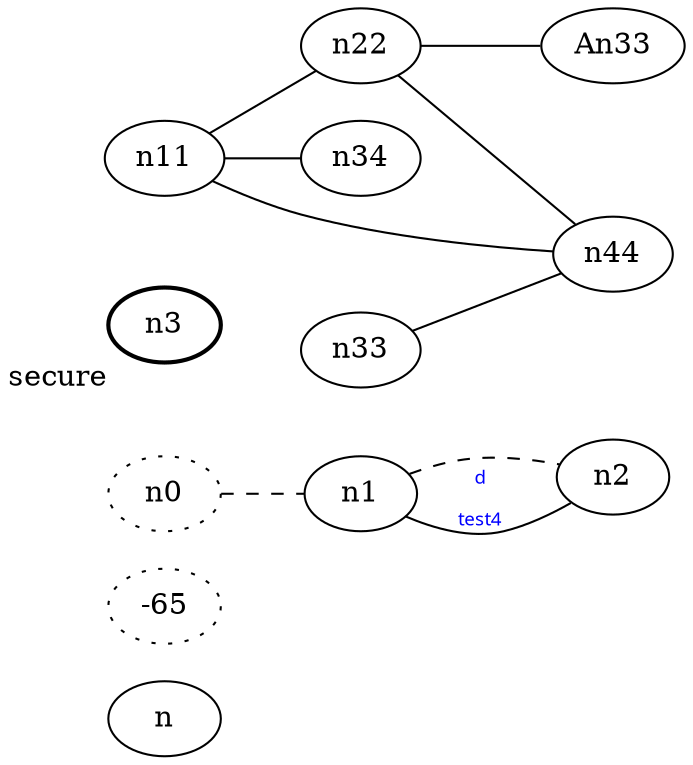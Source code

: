 graph test4 {
	rankdir=LR;
	fontcolor=blue; /* c0; c1; c0 -- c120269618623582818541356 */
	n-65 [style=dotted, fillcolor="#123456"]; // c2; c3; c2 -- c3
	n0 [style=dotted, fillcolor="#123456"]; // c2; c3; c2 -- c3
	n3 [style=bold, xlabel="secure"];
	n0 -- n1 -- n2[style=dashed];
	n1 -- n2 [fontname="comic sans", label="d\n\l\G", fontcolor=blue, fontsize=9];
	n11 -- n22;
	n11 -- n34;
	n11 -- n44;
	n22 --An33;
	n22 -- n44;
	n33 -- n44;
}
